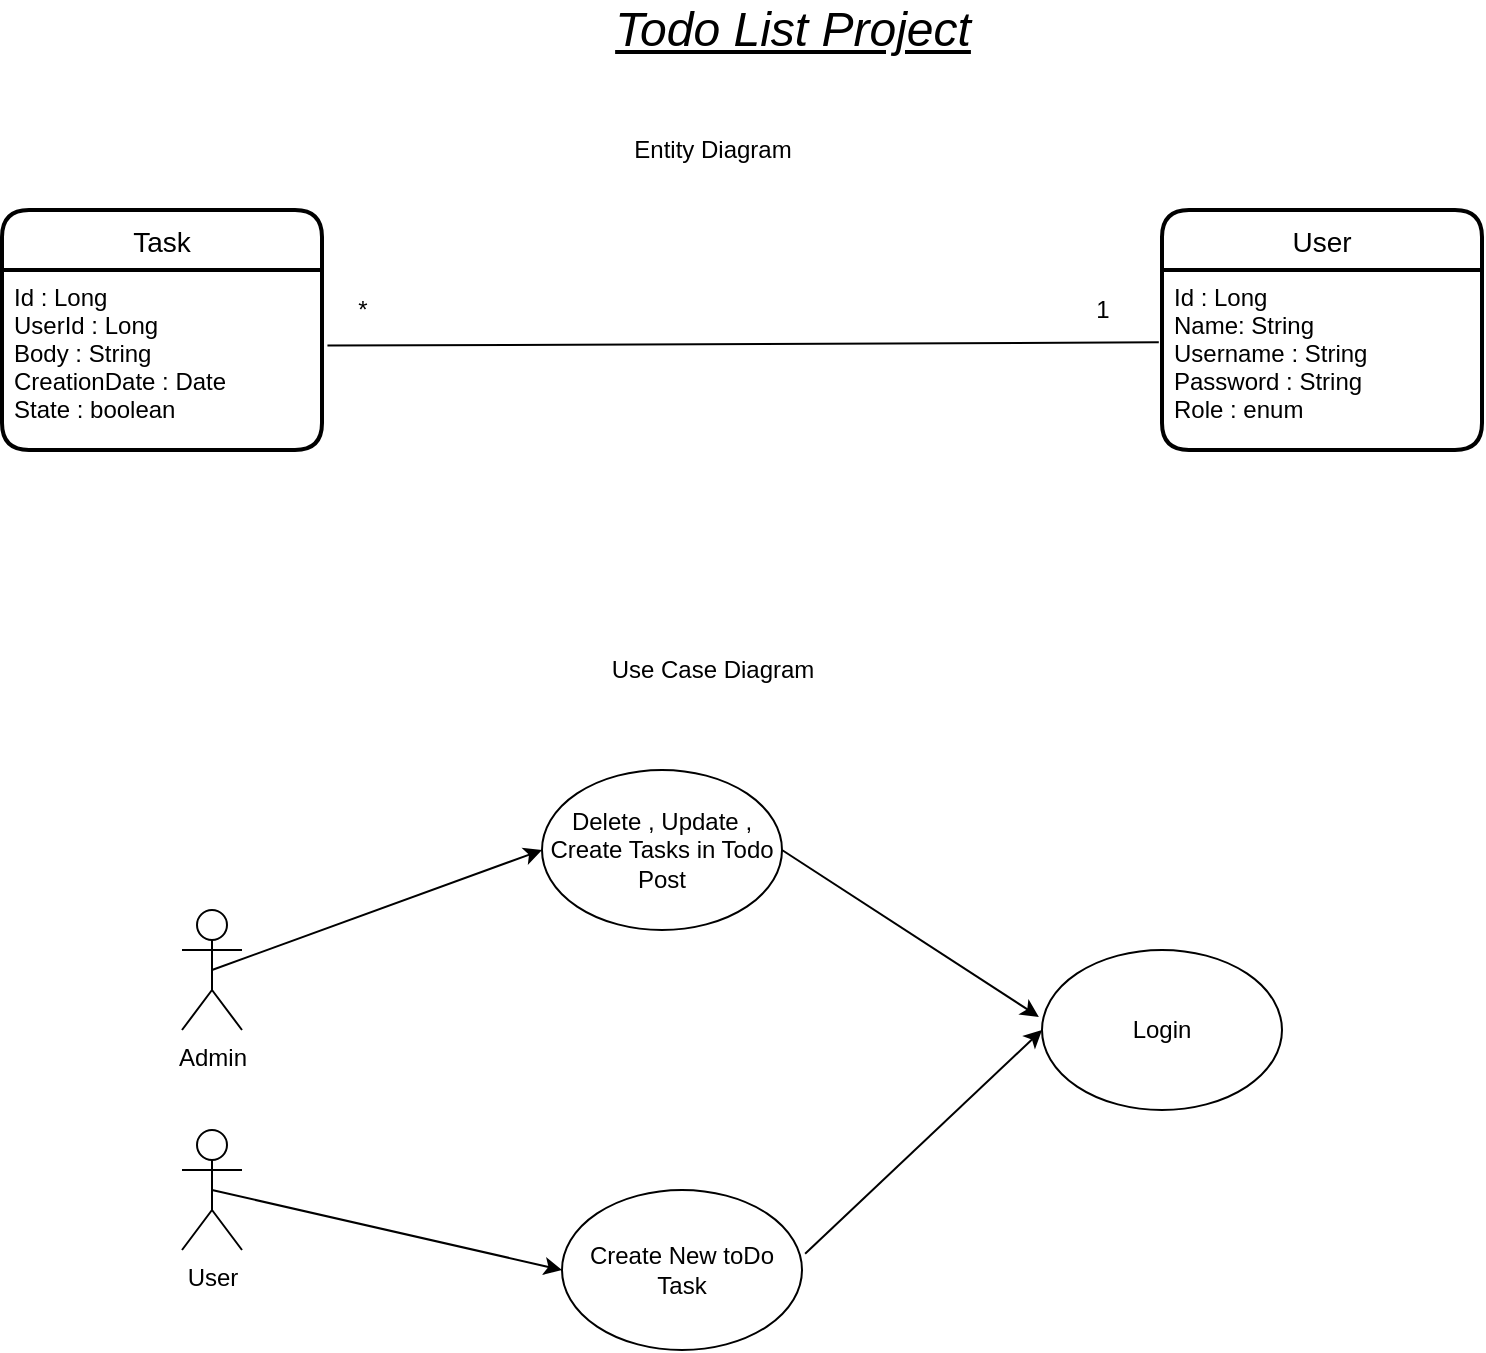 <mxfile version="17.2.4" type="device"><diagram id="FPYT-PVBLvdu3xj2p7E2" name="Page-1"><mxGraphModel dx="1038" dy="547" grid="1" gridSize="10" guides="1" tooltips="1" connect="1" arrows="1" fold="1" page="1" pageScale="1" pageWidth="827" pageHeight="1169" math="0" shadow="0"><root><mxCell id="0"/><mxCell id="1" parent="0"/><mxCell id="aXJkqfyHqW_GifMPiWxe-1" value="User&lt;br&gt;" style="shape=umlActor;verticalLabelPosition=bottom;verticalAlign=top;html=1;outlineConnect=0;" vertex="1" parent="1"><mxGeometry x="100" y="570" width="30" height="60" as="geometry"/></mxCell><mxCell id="aXJkqfyHqW_GifMPiWxe-2" value="Admin" style="shape=umlActor;verticalLabelPosition=bottom;verticalAlign=top;html=1;outlineConnect=0;" vertex="1" parent="1"><mxGeometry x="100" y="460" width="30" height="60" as="geometry"/></mxCell><mxCell id="aXJkqfyHqW_GifMPiWxe-5" value="Create New toDo Task" style="ellipse;whiteSpace=wrap;html=1;" vertex="1" parent="1"><mxGeometry x="290" y="600" width="120" height="80" as="geometry"/></mxCell><mxCell id="aXJkqfyHqW_GifMPiWxe-6" value="Delete , Update , Create Tasks in Todo Post" style="ellipse;whiteSpace=wrap;html=1;" vertex="1" parent="1"><mxGeometry x="280" y="390" width="120" height="80" as="geometry"/></mxCell><mxCell id="aXJkqfyHqW_GifMPiWxe-7" value="" style="endArrow=classic;html=1;rounded=0;exitX=0.5;exitY=0.5;exitDx=0;exitDy=0;exitPerimeter=0;entryX=0;entryY=0.5;entryDx=0;entryDy=0;" edge="1" parent="1" source="aXJkqfyHqW_GifMPiWxe-2" target="aXJkqfyHqW_GifMPiWxe-6"><mxGeometry width="50" height="50" relative="1" as="geometry"><mxPoint x="430" y="530" as="sourcePoint"/><mxPoint x="480" y="480" as="targetPoint"/></mxGeometry></mxCell><mxCell id="aXJkqfyHqW_GifMPiWxe-8" value="" style="endArrow=classic;html=1;rounded=0;exitX=0.5;exitY=0.5;exitDx=0;exitDy=0;exitPerimeter=0;entryX=0;entryY=0.5;entryDx=0;entryDy=0;" edge="1" parent="1" source="aXJkqfyHqW_GifMPiWxe-1" target="aXJkqfyHqW_GifMPiWxe-5"><mxGeometry width="50" height="50" relative="1" as="geometry"><mxPoint x="430" y="530" as="sourcePoint"/><mxPoint x="480" y="480" as="targetPoint"/></mxGeometry></mxCell><mxCell id="aXJkqfyHqW_GifMPiWxe-10" value="Login" style="ellipse;whiteSpace=wrap;html=1;" vertex="1" parent="1"><mxGeometry x="530" y="480" width="120" height="80" as="geometry"/></mxCell><mxCell id="aXJkqfyHqW_GifMPiWxe-11" value="" style="endArrow=classic;html=1;rounded=0;exitX=1;exitY=0.5;exitDx=0;exitDy=0;entryX=-0.013;entryY=0.418;entryDx=0;entryDy=0;entryPerimeter=0;" edge="1" parent="1" source="aXJkqfyHqW_GifMPiWxe-6" target="aXJkqfyHqW_GifMPiWxe-10"><mxGeometry width="50" height="50" relative="1" as="geometry"><mxPoint x="430" y="530" as="sourcePoint"/><mxPoint x="480" y="480" as="targetPoint"/></mxGeometry></mxCell><mxCell id="aXJkqfyHqW_GifMPiWxe-12" value="" style="endArrow=classic;html=1;rounded=0;exitX=1.013;exitY=0.398;exitDx=0;exitDy=0;exitPerimeter=0;entryX=0;entryY=0.5;entryDx=0;entryDy=0;" edge="1" parent="1" source="aXJkqfyHqW_GifMPiWxe-5" target="aXJkqfyHqW_GifMPiWxe-10"><mxGeometry width="50" height="50" relative="1" as="geometry"><mxPoint x="430" y="530" as="sourcePoint"/><mxPoint x="520" y="510" as="targetPoint"/></mxGeometry></mxCell><mxCell id="aXJkqfyHqW_GifMPiWxe-22" value="Task" style="swimlane;childLayout=stackLayout;horizontal=1;startSize=30;horizontalStack=0;rounded=1;fontSize=14;fontStyle=0;strokeWidth=2;resizeParent=0;resizeLast=1;shadow=0;dashed=0;align=center;" vertex="1" parent="1"><mxGeometry x="10" y="110" width="160" height="120" as="geometry"/></mxCell><mxCell id="aXJkqfyHqW_GifMPiWxe-23" value="Id : Long&#10;UserId : Long&#10;Body : String&#10;CreationDate : Date&#10;State : boolean&#10;" style="align=left;strokeColor=none;fillColor=none;spacingLeft=4;fontSize=12;verticalAlign=top;resizable=0;rotatable=0;part=1;" vertex="1" parent="aXJkqfyHqW_GifMPiWxe-22"><mxGeometry y="30" width="160" height="90" as="geometry"/></mxCell><mxCell id="aXJkqfyHqW_GifMPiWxe-25" value="User" style="swimlane;childLayout=stackLayout;horizontal=1;startSize=30;horizontalStack=0;rounded=1;fontSize=14;fontStyle=0;strokeWidth=2;resizeParent=0;resizeLast=1;shadow=0;dashed=0;align=center;" vertex="1" parent="1"><mxGeometry x="590" y="110" width="160" height="120" as="geometry"/></mxCell><mxCell id="aXJkqfyHqW_GifMPiWxe-26" value="Id : Long&#10;Name: String&#10;Username : String&#10;Password : String&#10;Role : enum" style="align=left;strokeColor=none;fillColor=none;spacingLeft=4;fontSize=12;verticalAlign=top;resizable=0;rotatable=0;part=1;" vertex="1" parent="aXJkqfyHqW_GifMPiWxe-25"><mxGeometry y="30" width="160" height="90" as="geometry"/></mxCell><mxCell id="aXJkqfyHqW_GifMPiWxe-29" value="" style="endArrow=none;html=1;rounded=0;entryX=-0.01;entryY=0.402;entryDx=0;entryDy=0;entryPerimeter=0;exitX=1.017;exitY=0.42;exitDx=0;exitDy=0;exitPerimeter=0;" edge="1" parent="1" source="aXJkqfyHqW_GifMPiWxe-23" target="aXJkqfyHqW_GifMPiWxe-26"><mxGeometry relative="1" as="geometry"><mxPoint x="-120" y="350" as="sourcePoint"/><mxPoint x="40" y="350" as="targetPoint"/></mxGeometry></mxCell><mxCell id="aXJkqfyHqW_GifMPiWxe-30" value="Use Case Diagram" style="text;html=1;align=center;verticalAlign=middle;resizable=0;points=[];autosize=1;strokeColor=none;fillColor=none;" vertex="1" parent="1"><mxGeometry x="305" y="330" width="120" height="20" as="geometry"/></mxCell><mxCell id="aXJkqfyHqW_GifMPiWxe-31" value="Entity Diagram" style="text;html=1;align=center;verticalAlign=middle;resizable=0;points=[];autosize=1;strokeColor=none;fillColor=none;" vertex="1" parent="1"><mxGeometry x="320" y="70" width="90" height="20" as="geometry"/></mxCell><mxCell id="aXJkqfyHqW_GifMPiWxe-32" value="1" style="text;html=1;align=center;verticalAlign=middle;resizable=0;points=[];autosize=1;strokeColor=none;fillColor=none;" vertex="1" parent="1"><mxGeometry x="550" y="150" width="20" height="20" as="geometry"/></mxCell><mxCell id="aXJkqfyHqW_GifMPiWxe-33" value="*" style="text;html=1;align=center;verticalAlign=middle;resizable=0;points=[];autosize=1;strokeColor=none;fillColor=none;" vertex="1" parent="1"><mxGeometry x="180" y="150" width="20" height="20" as="geometry"/></mxCell><mxCell id="aXJkqfyHqW_GifMPiWxe-34" value="&lt;font style=&quot;font-size: 24px&quot;&gt;&lt;u&gt;&lt;i&gt;Todo List Project&lt;/i&gt;&lt;/u&gt;&lt;/font&gt;" style="text;html=1;align=center;verticalAlign=middle;resizable=0;points=[];autosize=1;strokeColor=none;fillColor=none;" vertex="1" parent="1"><mxGeometry x="310" y="10" width="190" height="20" as="geometry"/></mxCell></root></mxGraphModel></diagram></mxfile>